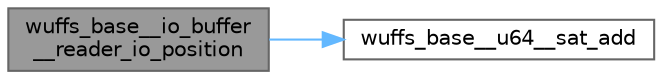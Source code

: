 digraph "wuffs_base__io_buffer__reader_io_position"
{
 // LATEX_PDF_SIZE
  bgcolor="transparent";
  edge [fontname=Helvetica,fontsize=10,labelfontname=Helvetica,labelfontsize=10];
  node [fontname=Helvetica,fontsize=10,shape=box,height=0.2,width=0.4];
  rankdir="LR";
  Node1 [id="Node000001",label="wuffs_base__io_buffer\l__reader_io_position",height=0.2,width=0.4,color="gray40", fillcolor="grey60", style="filled", fontcolor="black",tooltip=" "];
  Node1 -> Node2 [id="edge2_Node000001_Node000002",color="steelblue1",style="solid",tooltip=" "];
  Node2 [id="Node000002",label="wuffs_base__u64__sat_add",height=0.2,width=0.4,color="grey40", fillcolor="white", style="filled",URL="$wuffs-v0_83_8c.html#a2c3ca840f9f76789a3f75defdc5d37c9",tooltip=" "];
}
